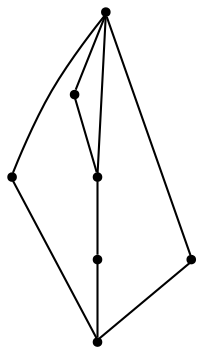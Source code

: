 graph {
  node [shape=point,comment="{\"directed\":false,\"doi\":\"10.1007/978-3-031-22203-0_28\",\"figure\":\"3 (2)\"}"]

  v0 [pos="1548.163264651591,805.6394813630952"]
  v1 [pos="1498.1553617330112,905.6541886157785"]
  v2 [pos="1431.4780730570146,872.3159528648841"]
  v3 [pos="1431.4780730570144,938.9924243666729"]
  v4 [pos="1348.1313986236007,805.6394813630952"]
  v5 [pos="1548.163264651591,1005.6688958684618"]
  v6 [pos="1348.1313986236007,1005.6688958684618"]

  v1 -- v5 [id="-4",pos="1498.1553617330112,905.6541886157785 1514.8246521078015,905.6542522034168 1514.8246521078015,972.3307237052057 1548.163264651591,1005.6688958684618"]
  v3 -- v1 [id="-7",pos="1431.4780730570144,938.9924243666729 1453.7024476018935,938.9924243666729 1474.5557604785795,929.2534688476919 1498.1553617330112,905.6541886157785"]
  v4 -- v2 [id="-8",pos="1348.1313986236007,805.6394813630952 1364.8007525868088,822.3085992385425 1364.629954096872,835.4313709339071 1368.497147307588,848.0707494023081 1372.3602708595708,860.7100642830708 1380.2615132890417,872.8660495245082 1425.643803939023,872.3784595134115 1404.8821855606575,879.5420520903701 1404.8821855606575,879.5420520903701 1404.8821855606575,879.5420520903701 1404.7321168948904,865.6650674161822 1404.7321168948904,865.6650674161822 1404.7321168948904,865.6650674161822 1431.4780730570146,872.3159528648841 1431.4780730570146,872.3159528648841 1431.4780730570146,872.3159528648841"]
  v4 -- v3 [id="-9",pos="1348.1313986236007,805.6394813630952 1364.8007525868088,838.977780701628 1359.0415495959096,870.6282733546445 1361.2626930260974,895.2652402572787 1363.4880332918533,919.9022071599129 1373.6980439910994,937.5297815086597 1425.643803939023,938.846617911868 1404.6363527378373,945.2559339223649 1404.6363527378373,945.2559339223649 1404.6363527378373,945.2559339223649 1404.9905402244146,931.3830824446715 1404.9905402244146,931.3830824446715 1404.9905402244146,931.3830824446715 1431.4780730570144,938.9924243666729 1431.4780730570144,938.9924243666729 1431.4780730570144,938.9924243666729"]
  v0 -- v5 [id="-10",pos="1548.163264651591,805.6394813630952 1548.163264651591,1005.6688958684618 1548.163264651591,1005.6688958684618 1548.163264651591,1005.6688958684618"]
  v6 -- v5 [id="-11",pos="1348.1313986236007,1005.6688958684618 1548.163264651591,1005.6688958684618 1548.163264651591,1005.6688958684618 1548.163264651591,1005.6688958684618"]
  v4 -- v0 [id="-15",pos="1348.1313986236007,805.6394813630952 1548.163264651591,805.6394813630952 1548.163264651591,805.6394813630952 1548.163264651591,805.6394813630952"]
  v4 -- v6 [id="-17",pos="1348.1313986236007,805.6394813630952 1348.1313986236007,1005.6688958684618 1348.1313986236007,1005.6688958684618 1348.1313986236007,1005.6688958684618"]
  v2 -- v3 [id="-21",pos="1431.4780730570146,872.3159528648841 1431.4780730570144,938.9924243666729 1431.4780730570144,938.9924243666729 1431.4780730570144,938.9924243666729"]
}